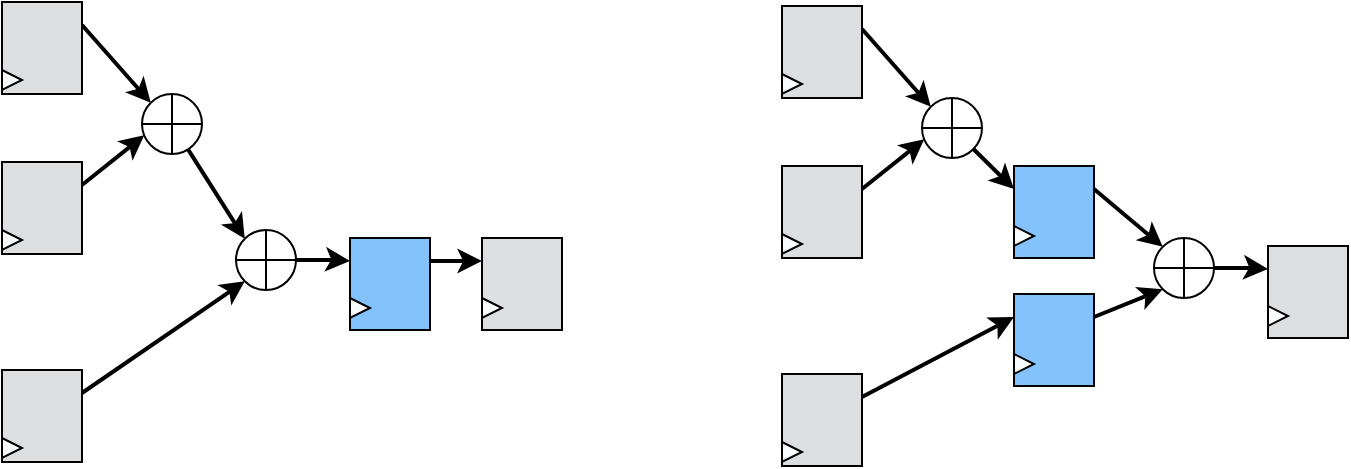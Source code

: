 <mxfile version="27.2.0">
  <diagram name="Page-1" id="GGiwzC2kcz40tZHkrUR2">
    <mxGraphModel dx="1102" dy="722" grid="1" gridSize="10" guides="1" tooltips="1" connect="1" arrows="1" fold="1" page="1" pageScale="1" pageWidth="600" pageHeight="500" math="0" shadow="0">
      <root>
        <mxCell id="0" />
        <mxCell id="1" parent="0" />
        <mxCell id="gqStxiazf_5-via12ryT-11" style="rounded=0;orthogonalLoop=1;jettySize=auto;html=1;exitX=1;exitY=0.25;exitDx=0;exitDy=0;entryX=0;entryY=0;entryDx=0;entryDy=0;strokeWidth=2;" edge="1" parent="1" source="gqStxiazf_5-via12ryT-1" target="gqStxiazf_5-via12ryT-10">
          <mxGeometry relative="1" as="geometry" />
        </mxCell>
        <mxCell id="gqStxiazf_5-via12ryT-1" value="" style="rounded=0;whiteSpace=wrap;html=1;fillColor=light-dark(#dcdee0, #121212);container=0;" vertex="1" parent="1">
          <mxGeometry x="10" y="18" width="40" height="46" as="geometry" />
        </mxCell>
        <mxCell id="gqStxiazf_5-via12ryT-2" value="" style="triangle;whiteSpace=wrap;html=1;strokeWidth=1;fillColor=light-dark(#f9fafb, #1d293b);strokeColor=#000000;fontFamily=Times New Roman;container=0;" vertex="1" parent="1">
          <mxGeometry x="10" y="52" width="10" height="10" as="geometry" />
        </mxCell>
        <mxCell id="gqStxiazf_5-via12ryT-4" value="" style="rounded=0;whiteSpace=wrap;html=1;fillColor=light-dark(#dcdee0, #121212);container=0;" vertex="1" parent="1">
          <mxGeometry x="10" y="98" width="40" height="46" as="geometry" />
        </mxCell>
        <mxCell id="gqStxiazf_5-via12ryT-5" value="" style="triangle;whiteSpace=wrap;html=1;strokeWidth=1;fillColor=light-dark(#f9fafb, #1d293b);strokeColor=#000000;fontFamily=Times New Roman;container=0;" vertex="1" parent="1">
          <mxGeometry x="10" y="132" width="10" height="10" as="geometry" />
        </mxCell>
        <mxCell id="gqStxiazf_5-via12ryT-8" value="" style="rounded=0;whiteSpace=wrap;html=1;fillColor=light-dark(#dcdee0, #121212);container=0;" vertex="1" parent="1">
          <mxGeometry x="10" y="202" width="40" height="46" as="geometry" />
        </mxCell>
        <mxCell id="gqStxiazf_5-via12ryT-9" value="" style="triangle;whiteSpace=wrap;html=1;strokeWidth=1;fillColor=light-dark(#f9fafb, #1d293b);strokeColor=#000000;fontFamily=Times New Roman;container=0;" vertex="1" parent="1">
          <mxGeometry x="10" y="236" width="10" height="10" as="geometry" />
        </mxCell>
        <mxCell id="gqStxiazf_5-via12ryT-14" style="rounded=0;orthogonalLoop=1;jettySize=auto;html=1;entryX=0;entryY=0;entryDx=0;entryDy=0;strokeWidth=2;" edge="1" parent="1" source="gqStxiazf_5-via12ryT-10" target="gqStxiazf_5-via12ryT-13">
          <mxGeometry relative="1" as="geometry" />
        </mxCell>
        <mxCell id="gqStxiazf_5-via12ryT-10" value="" style="shape=orEllipse;perimeter=ellipsePerimeter;whiteSpace=wrap;html=1;backgroundOutline=1;" vertex="1" parent="1">
          <mxGeometry x="80" y="64" width="30" height="30" as="geometry" />
        </mxCell>
        <mxCell id="gqStxiazf_5-via12ryT-12" style="rounded=0;orthogonalLoop=1;jettySize=auto;html=1;exitX=1;exitY=0.25;exitDx=0;exitDy=0;entryX=0.037;entryY=0.689;entryDx=0;entryDy=0;entryPerimeter=0;strokeWidth=2;" edge="1" parent="1" source="gqStxiazf_5-via12ryT-4" target="gqStxiazf_5-via12ryT-10">
          <mxGeometry relative="1" as="geometry" />
        </mxCell>
        <mxCell id="gqStxiazf_5-via12ryT-18" style="edgeStyle=orthogonalEdgeStyle;rounded=0;orthogonalLoop=1;jettySize=auto;html=1;entryX=0;entryY=0.25;entryDx=0;entryDy=0;strokeWidth=2;" edge="1" parent="1" source="gqStxiazf_5-via12ryT-13" target="gqStxiazf_5-via12ryT-16">
          <mxGeometry relative="1" as="geometry">
            <mxPoint x="187" y="147.5" as="targetPoint" />
          </mxGeometry>
        </mxCell>
        <mxCell id="gqStxiazf_5-via12ryT-13" value="" style="shape=orEllipse;perimeter=ellipsePerimeter;whiteSpace=wrap;html=1;backgroundOutline=1;" vertex="1" parent="1">
          <mxGeometry x="127" y="132" width="30" height="30" as="geometry" />
        </mxCell>
        <mxCell id="gqStxiazf_5-via12ryT-15" style="rounded=0;orthogonalLoop=1;jettySize=auto;html=1;exitX=1;exitY=0.25;exitDx=0;exitDy=0;entryX=0;entryY=1;entryDx=0;entryDy=0;strokeWidth=2;" edge="1" parent="1" source="gqStxiazf_5-via12ryT-8" target="gqStxiazf_5-via12ryT-13">
          <mxGeometry relative="1" as="geometry" />
        </mxCell>
        <mxCell id="gqStxiazf_5-via12ryT-23" style="edgeStyle=orthogonalEdgeStyle;rounded=0;orthogonalLoop=1;jettySize=auto;html=1;exitX=1;exitY=0.25;exitDx=0;exitDy=0;entryX=0;entryY=0.25;entryDx=0;entryDy=0;strokeWidth=2;" edge="1" parent="1" source="gqStxiazf_5-via12ryT-16" target="gqStxiazf_5-via12ryT-21">
          <mxGeometry relative="1" as="geometry" />
        </mxCell>
        <mxCell id="gqStxiazf_5-via12ryT-16" value="" style="rounded=0;whiteSpace=wrap;html=1;fillColor=light-dark(#83c2fd, #121212);container=0;" vertex="1" parent="1">
          <mxGeometry x="184" y="136" width="40" height="46" as="geometry" />
        </mxCell>
        <mxCell id="gqStxiazf_5-via12ryT-17" value="" style="triangle;whiteSpace=wrap;html=1;strokeWidth=1;fillColor=light-dark(#f9fafb, #1d293b);strokeColor=#000000;fontFamily=Times New Roman;container=0;" vertex="1" parent="1">
          <mxGeometry x="184" y="166" width="10" height="10" as="geometry" />
        </mxCell>
        <mxCell id="gqStxiazf_5-via12ryT-21" value="" style="rounded=0;whiteSpace=wrap;html=1;fillColor=light-dark(#dcdee0, #121212);container=0;" vertex="1" parent="1">
          <mxGeometry x="250" y="136" width="40" height="46" as="geometry" />
        </mxCell>
        <mxCell id="gqStxiazf_5-via12ryT-22" value="" style="triangle;whiteSpace=wrap;html=1;strokeWidth=1;fillColor=light-dark(#f9fafb, #1d293b);strokeColor=#000000;fontFamily=Times New Roman;container=0;" vertex="1" parent="1">
          <mxGeometry x="250" y="166" width="10" height="10" as="geometry" />
        </mxCell>
        <mxCell id="gqStxiazf_5-via12ryT-42" style="rounded=0;orthogonalLoop=1;jettySize=auto;html=1;exitX=1;exitY=0.25;exitDx=0;exitDy=0;entryX=0;entryY=0;entryDx=0;entryDy=0;strokeWidth=2;" edge="1" parent="1" source="gqStxiazf_5-via12ryT-43" target="gqStxiazf_5-via12ryT-50">
          <mxGeometry relative="1" as="geometry" />
        </mxCell>
        <mxCell id="gqStxiazf_5-via12ryT-43" value="" style="rounded=0;whiteSpace=wrap;html=1;fillColor=light-dark(#dcdee0, #121212);container=0;" vertex="1" parent="1">
          <mxGeometry x="400" y="20" width="40" height="46" as="geometry" />
        </mxCell>
        <mxCell id="gqStxiazf_5-via12ryT-44" value="" style="triangle;whiteSpace=wrap;html=1;strokeWidth=1;fillColor=light-dark(#f9fafb, #1d293b);strokeColor=#000000;fontFamily=Times New Roman;container=0;" vertex="1" parent="1">
          <mxGeometry x="400" y="54" width="10" height="10" as="geometry" />
        </mxCell>
        <mxCell id="gqStxiazf_5-via12ryT-45" value="" style="rounded=0;whiteSpace=wrap;html=1;fillColor=light-dark(#dcdee0, #121212);container=0;" vertex="1" parent="1">
          <mxGeometry x="400" y="100" width="40" height="46" as="geometry" />
        </mxCell>
        <mxCell id="gqStxiazf_5-via12ryT-46" value="" style="triangle;whiteSpace=wrap;html=1;strokeWidth=1;fillColor=light-dark(#f9fafb, #1d293b);strokeColor=#000000;fontFamily=Times New Roman;container=0;" vertex="1" parent="1">
          <mxGeometry x="400" y="134" width="10" height="10" as="geometry" />
        </mxCell>
        <mxCell id="gqStxiazf_5-via12ryT-47" value="" style="rounded=0;whiteSpace=wrap;html=1;fillColor=light-dark(#dcdee0, #121212);container=0;" vertex="1" parent="1">
          <mxGeometry x="400" y="204" width="40" height="46" as="geometry" />
        </mxCell>
        <mxCell id="gqStxiazf_5-via12ryT-48" value="" style="triangle;whiteSpace=wrap;html=1;strokeWidth=1;fillColor=light-dark(#f9fafb, #1d293b);strokeColor=#000000;fontFamily=Times New Roman;container=0;" vertex="1" parent="1">
          <mxGeometry x="400" y="238" width="10" height="10" as="geometry" />
        </mxCell>
        <mxCell id="gqStxiazf_5-via12ryT-49" style="rounded=0;orthogonalLoop=1;jettySize=auto;html=1;entryX=0;entryY=0.25;entryDx=0;entryDy=0;strokeWidth=2;" edge="1" parent="1" source="gqStxiazf_5-via12ryT-50" target="gqStxiazf_5-via12ryT-61">
          <mxGeometry relative="1" as="geometry">
            <mxPoint x="506" y="120" as="targetPoint" />
          </mxGeometry>
        </mxCell>
        <mxCell id="gqStxiazf_5-via12ryT-50" value="" style="shape=orEllipse;perimeter=ellipsePerimeter;whiteSpace=wrap;html=1;backgroundOutline=1;" vertex="1" parent="1">
          <mxGeometry x="470" y="66" width="30" height="30" as="geometry" />
        </mxCell>
        <mxCell id="gqStxiazf_5-via12ryT-51" style="rounded=0;orthogonalLoop=1;jettySize=auto;html=1;exitX=1;exitY=0.25;exitDx=0;exitDy=0;entryX=0.037;entryY=0.689;entryDx=0;entryDy=0;entryPerimeter=0;strokeWidth=2;" edge="1" parent="1" source="gqStxiazf_5-via12ryT-45" target="gqStxiazf_5-via12ryT-50">
          <mxGeometry relative="1" as="geometry" />
        </mxCell>
        <mxCell id="gqStxiazf_5-via12ryT-52" style="edgeStyle=orthogonalEdgeStyle;rounded=0;orthogonalLoop=1;jettySize=auto;html=1;entryX=0;entryY=0.25;entryDx=0;entryDy=0;strokeWidth=2;" edge="1" parent="1" source="gqStxiazf_5-via12ryT-53" target="gqStxiazf_5-via12ryT-56">
          <mxGeometry relative="1" as="geometry">
            <mxPoint x="646" y="151.5" as="targetPoint" />
          </mxGeometry>
        </mxCell>
        <mxCell id="gqStxiazf_5-via12ryT-53" value="" style="shape=orEllipse;perimeter=ellipsePerimeter;whiteSpace=wrap;html=1;backgroundOutline=1;" vertex="1" parent="1">
          <mxGeometry x="586" y="136" width="30" height="30" as="geometry" />
        </mxCell>
        <mxCell id="gqStxiazf_5-via12ryT-54" style="rounded=0;orthogonalLoop=1;jettySize=auto;html=1;exitX=1;exitY=0.25;exitDx=0;exitDy=0;entryX=0;entryY=0.25;entryDx=0;entryDy=0;strokeWidth=2;" edge="1" parent="1" source="gqStxiazf_5-via12ryT-47" target="gqStxiazf_5-via12ryT-64">
          <mxGeometry relative="1" as="geometry">
            <mxPoint x="506" y="160" as="targetPoint" />
          </mxGeometry>
        </mxCell>
        <mxCell id="gqStxiazf_5-via12ryT-56" value="" style="rounded=0;whiteSpace=wrap;html=1;fillColor=light-dark(#dcdee0, #121212);container=0;" vertex="1" parent="1">
          <mxGeometry x="643" y="140" width="40" height="46" as="geometry" />
        </mxCell>
        <mxCell id="gqStxiazf_5-via12ryT-57" value="" style="triangle;whiteSpace=wrap;html=1;strokeWidth=1;fillColor=light-dark(#f9fafb, #1d293b);strokeColor=#000000;fontFamily=Times New Roman;container=0;" vertex="1" parent="1">
          <mxGeometry x="643" y="170" width="10" height="10" as="geometry" />
        </mxCell>
        <mxCell id="gqStxiazf_5-via12ryT-66" style="rounded=0;orthogonalLoop=1;jettySize=auto;html=1;exitX=1;exitY=0.25;exitDx=0;exitDy=0;entryX=0;entryY=0;entryDx=0;entryDy=0;strokeWidth=2;" edge="1" parent="1" source="gqStxiazf_5-via12ryT-61" target="gqStxiazf_5-via12ryT-53">
          <mxGeometry relative="1" as="geometry" />
        </mxCell>
        <mxCell id="gqStxiazf_5-via12ryT-61" value="" style="rounded=0;whiteSpace=wrap;html=1;fillColor=light-dark(#83c2fd, #121212);container=0;" vertex="1" parent="1">
          <mxGeometry x="516" y="100" width="40" height="46" as="geometry" />
        </mxCell>
        <mxCell id="gqStxiazf_5-via12ryT-62" value="" style="triangle;whiteSpace=wrap;html=1;strokeWidth=1;fillColor=light-dark(#f9fafb, #1d293b);strokeColor=#000000;fontFamily=Times New Roman;container=0;" vertex="1" parent="1">
          <mxGeometry x="516" y="130" width="10" height="10" as="geometry" />
        </mxCell>
        <mxCell id="gqStxiazf_5-via12ryT-67" style="rounded=0;orthogonalLoop=1;jettySize=auto;html=1;exitX=1;exitY=0.25;exitDx=0;exitDy=0;entryX=0;entryY=1;entryDx=0;entryDy=0;strokeWidth=2;" edge="1" parent="1" source="gqStxiazf_5-via12ryT-64" target="gqStxiazf_5-via12ryT-53">
          <mxGeometry relative="1" as="geometry" />
        </mxCell>
        <mxCell id="gqStxiazf_5-via12ryT-64" value="" style="rounded=0;whiteSpace=wrap;html=1;fillColor=light-dark(#83c2fd, #121212);container=0;" vertex="1" parent="1">
          <mxGeometry x="516" y="164" width="40" height="46" as="geometry" />
        </mxCell>
        <mxCell id="gqStxiazf_5-via12ryT-65" value="" style="triangle;whiteSpace=wrap;html=1;strokeWidth=1;fillColor=light-dark(#f9fafb, #1d293b);strokeColor=#000000;fontFamily=Times New Roman;container=0;" vertex="1" parent="1">
          <mxGeometry x="516" y="194" width="10" height="10" as="geometry" />
        </mxCell>
      </root>
    </mxGraphModel>
  </diagram>
</mxfile>
